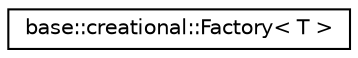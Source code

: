 digraph "クラス階層図"
{
 // LATEX_PDF_SIZE
  edge [fontname="Helvetica",fontsize="10",labelfontname="Helvetica",labelfontsize="10"];
  node [fontname="Helvetica",fontsize="10",shape=record];
  rankdir="LR";
  Node0 [label="base::creational::Factory\< T \>",height=0.2,width=0.4,color="black", fillcolor="white", style="filled",URL="$classbase_1_1creational_1_1_factory.html",tooltip=" "];
}
